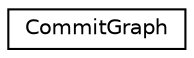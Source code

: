 digraph "Graphical Class Hierarchy"
{
 // LATEX_PDF_SIZE
  edge [fontname="Helvetica",fontsize="10",labelfontname="Helvetica",labelfontsize="10"];
  node [fontname="Helvetica",fontsize="10",shape=record];
  rankdir="LR";
  Node0 [label="CommitGraph",height=0.2,width=0.4,color="black", fillcolor="white", style="filled",URL="$struct_commit_graph.html",tooltip=" "];
}
